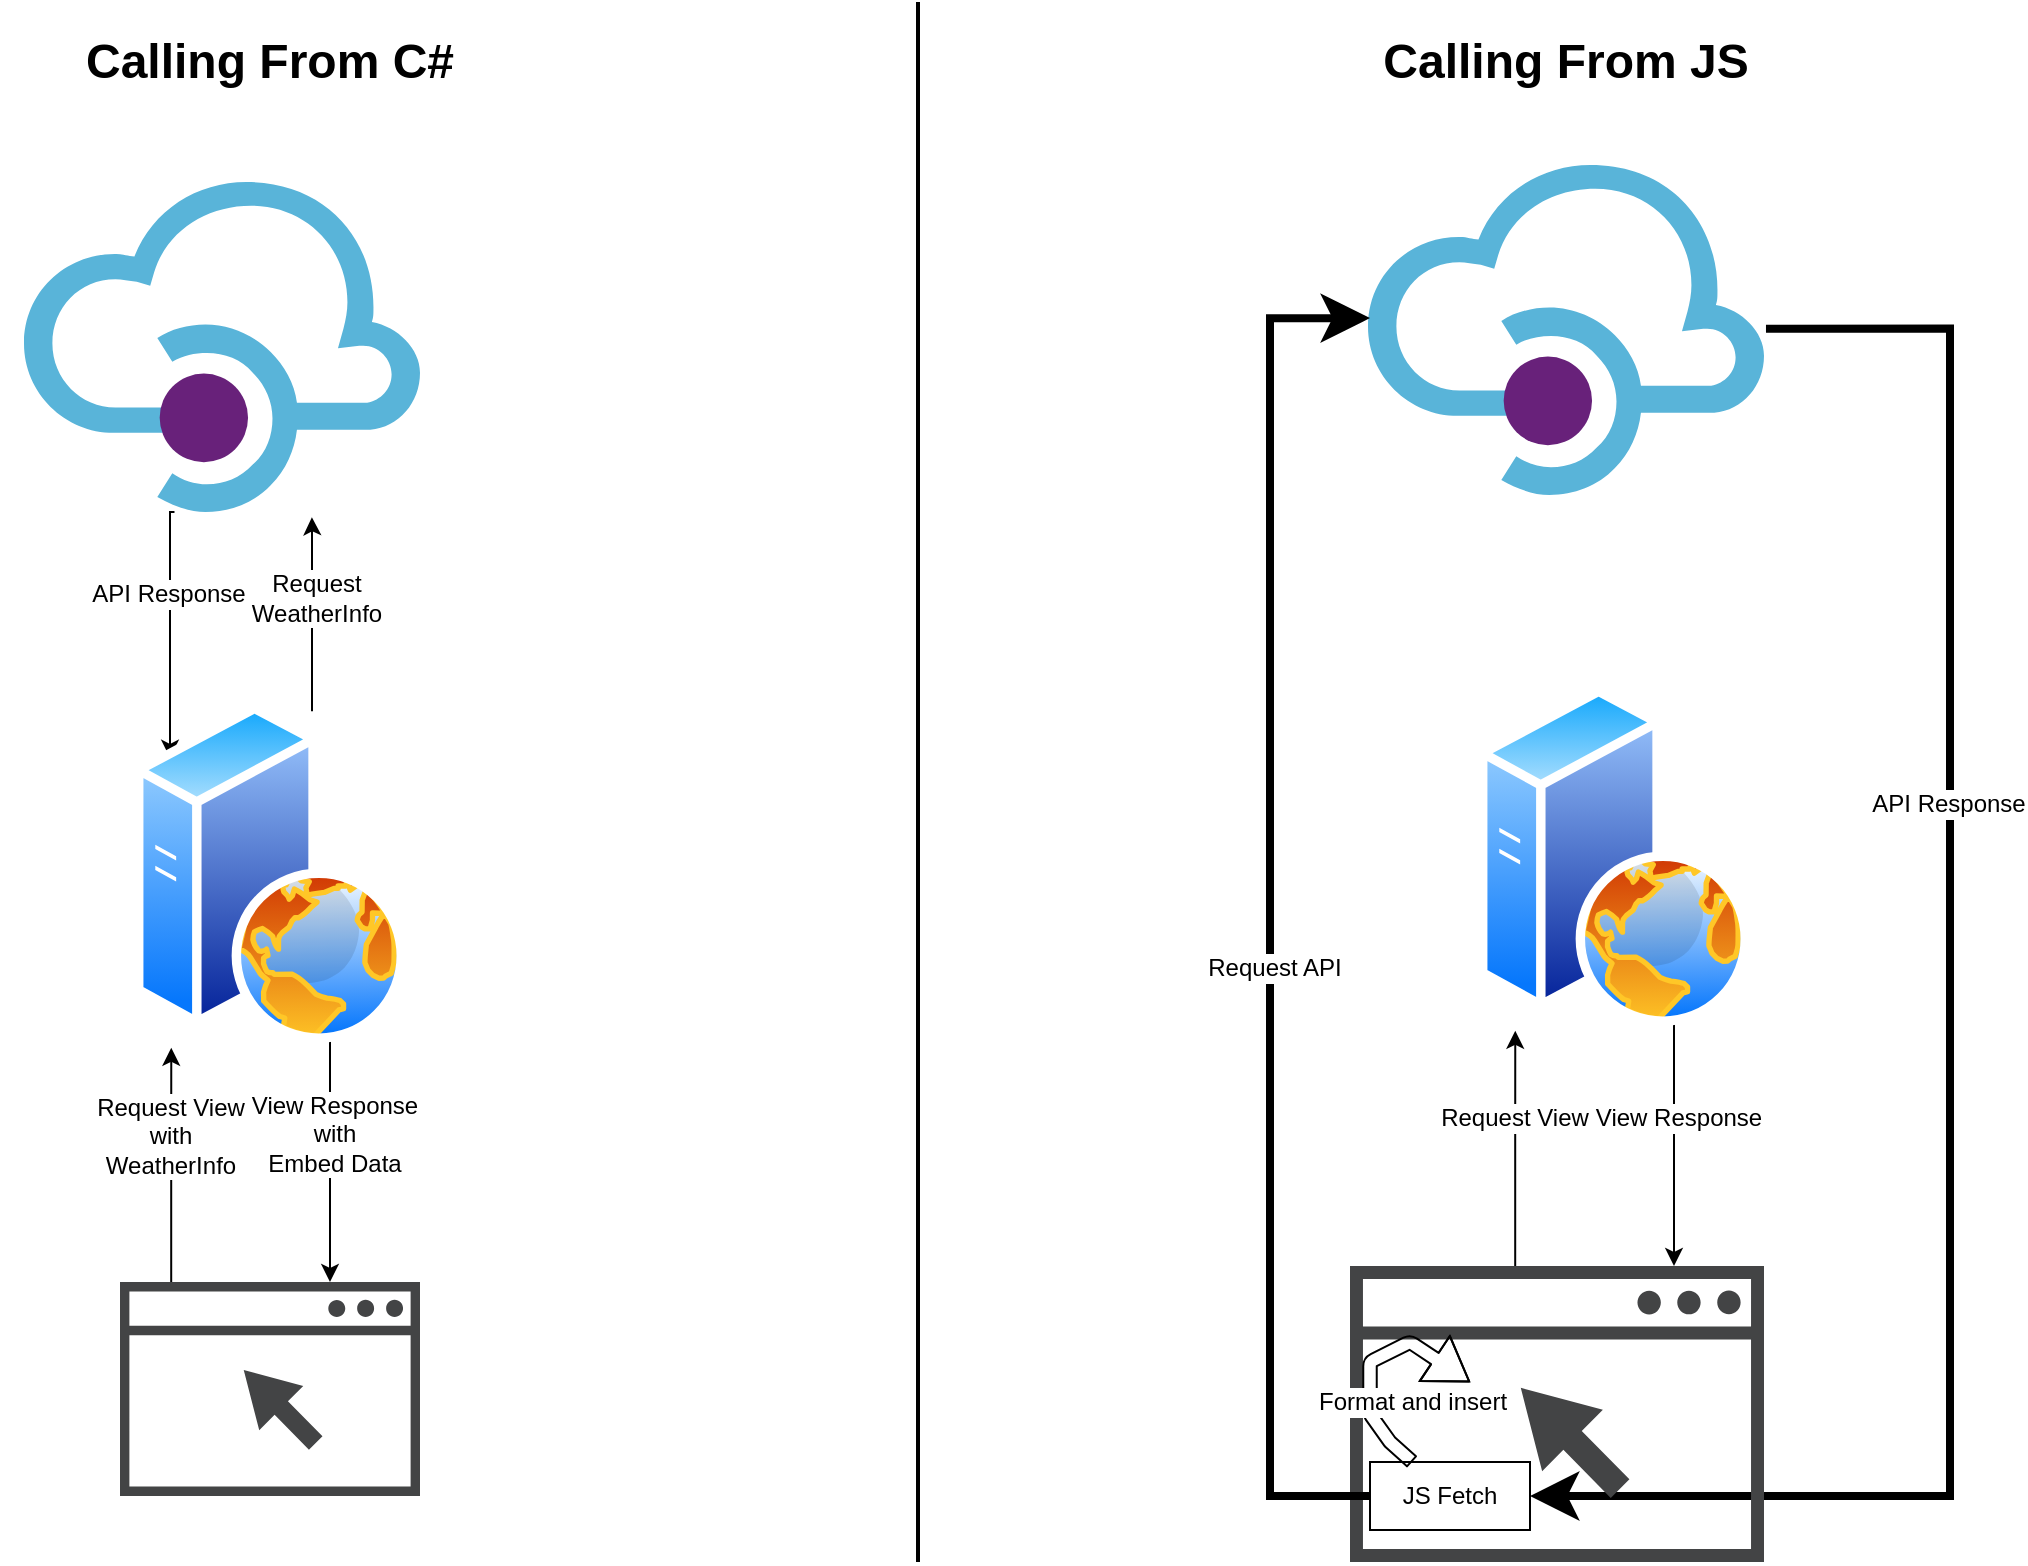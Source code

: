 <mxfile version="10.8.0" type="device"><diagram id="Pl4GnIPeVLcp9jfLWM3z" name="Page-1"><mxGraphModel dx="1553" dy="1174" grid="1" gridSize="10" guides="1" tooltips="1" connect="1" arrows="1" fold="1" page="1" pageScale="1" pageWidth="1169" pageHeight="827" math="0" shadow="0"><root><mxCell id="0"/><mxCell id="1" parent="0"/><mxCell id="JSJJYdC3lwpPsGH8f19R-19" style="edgeStyle=orthogonalEdgeStyle;rounded=0;orthogonalLoop=1;jettySize=auto;html=1;exitX=0.38;exitY=1;exitDx=0;exitDy=0;exitPerimeter=0;" edge="1" parent="1" source="JSJJYdC3lwpPsGH8f19R-5" target="JSJJYdC3lwpPsGH8f19R-7"><mxGeometry relative="1" as="geometry"><mxPoint x="191" y="397" as="targetPoint"/><Array as="points"><mxPoint x="210" y="275"/></Array></mxGeometry></mxCell><mxCell id="JSJJYdC3lwpPsGH8f19R-27" value="API Response&lt;br&gt;" style="text;html=1;resizable=0;points=[];align=center;verticalAlign=middle;labelBackgroundColor=#ffffff;" vertex="1" connectable="0" parent="JSJJYdC3lwpPsGH8f19R-19"><mxGeometry x="-0.323" y="-1" relative="1" as="geometry"><mxPoint as="offset"/></mxGeometry></mxCell><mxCell id="JSJJYdC3lwpPsGH8f19R-5" value="" style="aspect=fixed;html=1;perimeter=none;align=center;shadow=0;dashed=0;image;fontSize=12;image=img/lib/mscae/API_Management.svg;" vertex="1" parent="1"><mxGeometry x="137" y="110" width="198" height="165" as="geometry"/></mxCell><mxCell id="JSJJYdC3lwpPsGH8f19R-14" style="edgeStyle=orthogonalEdgeStyle;rounded=0;orthogonalLoop=1;jettySize=auto;html=1;entryX=0.137;entryY=1.014;entryDx=0;entryDy=0;entryPerimeter=0;" edge="1" parent="1" source="JSJJYdC3lwpPsGH8f19R-6" target="JSJJYdC3lwpPsGH8f19R-7"><mxGeometry relative="1" as="geometry"><Array as="points"><mxPoint x="211" y="600"/></Array></mxGeometry></mxCell><mxCell id="JSJJYdC3lwpPsGH8f19R-28" value="Request View&lt;br&gt;with&lt;br&gt;WeatherInfo" style="text;html=1;resizable=0;points=[];align=center;verticalAlign=middle;labelBackgroundColor=#ffffff;" vertex="1" connectable="0" parent="JSJJYdC3lwpPsGH8f19R-14"><mxGeometry x="0.257" y="1" relative="1" as="geometry"><mxPoint as="offset"/></mxGeometry></mxCell><mxCell id="JSJJYdC3lwpPsGH8f19R-6" value="" style="pointerEvents=1;shadow=0;dashed=0;html=1;strokeColor=none;fillColor=#434445;aspect=fixed;labelPosition=center;verticalLabelPosition=bottom;verticalAlign=top;align=center;outlineConnect=0;shape=mxgraph.vvd.web_browser;" vertex="1" parent="1"><mxGeometry x="185" y="660" width="150" height="107" as="geometry"/></mxCell><mxCell id="JSJJYdC3lwpPsGH8f19R-16" style="edgeStyle=orthogonalEdgeStyle;rounded=0;orthogonalLoop=1;jettySize=auto;html=1;entryX=0.727;entryY=1.016;entryDx=0;entryDy=0;entryPerimeter=0;" edge="1" parent="1" source="JSJJYdC3lwpPsGH8f19R-7" target="JSJJYdC3lwpPsGH8f19R-5"><mxGeometry relative="1" as="geometry"><Array as="points"><mxPoint x="281" y="280"/><mxPoint x="281" y="280"/></Array></mxGeometry></mxCell><mxCell id="JSJJYdC3lwpPsGH8f19R-26" value="Request&lt;br&gt;WeatherInfo&lt;br&gt;" style="text;html=1;resizable=0;points=[];align=center;verticalAlign=middle;labelBackgroundColor=#ffffff;" vertex="1" connectable="0" parent="JSJJYdC3lwpPsGH8f19R-16"><mxGeometry x="0.166" y="-2" relative="1" as="geometry"><mxPoint as="offset"/></mxGeometry></mxCell><mxCell id="JSJJYdC3lwpPsGH8f19R-20" style="edgeStyle=orthogonalEdgeStyle;rounded=0;orthogonalLoop=1;jettySize=auto;html=1;" edge="1" parent="1" source="JSJJYdC3lwpPsGH8f19R-7" target="JSJJYdC3lwpPsGH8f19R-6"><mxGeometry relative="1" as="geometry"><Array as="points"><mxPoint x="290" y="570"/><mxPoint x="290" y="570"/></Array></mxGeometry></mxCell><mxCell id="JSJJYdC3lwpPsGH8f19R-30" value="View Response&lt;br&gt;with&lt;br&gt;Embed Data&lt;br&gt;" style="text;html=1;resizable=0;points=[];align=center;verticalAlign=middle;labelBackgroundColor=#ffffff;" vertex="1" connectable="0" parent="JSJJYdC3lwpPsGH8f19R-20"><mxGeometry x="-0.163" y="2" relative="1" as="geometry"><mxPoint as="offset"/></mxGeometry></mxCell><mxCell id="JSJJYdC3lwpPsGH8f19R-7" value="" style="aspect=fixed;perimeter=ellipsePerimeter;html=1;align=center;shadow=0;dashed=0;spacingTop=3;image;image=img/lib/active_directory/web_server.svg;" vertex="1" parent="1"><mxGeometry x="192" y="370.5" width="136" height="170" as="geometry"/></mxCell><mxCell id="JSJJYdC3lwpPsGH8f19R-8" value="" style="line;strokeWidth=2;direction=south;html=1;" vertex="1" parent="1"><mxGeometry x="579" y="20" width="10" height="780" as="geometry"/></mxCell><mxCell id="JSJJYdC3lwpPsGH8f19R-9" value="&lt;h1&gt;Calling From C#&lt;/h1&gt;" style="text;html=1;strokeColor=none;fillColor=none;align=center;verticalAlign=middle;whiteSpace=wrap;rounded=0;" vertex="1" parent="1"><mxGeometry x="125" y="40" width="270" height="20" as="geometry"/></mxCell><mxCell id="JSJJYdC3lwpPsGH8f19R-10" value="&lt;h1&gt;Calling From JS&lt;/h1&gt;" style="text;html=1;strokeColor=none;fillColor=none;align=center;verticalAlign=middle;whiteSpace=wrap;rounded=0;" vertex="1" parent="1"><mxGeometry x="773" y="40" width="270" height="20" as="geometry"/></mxCell><mxCell id="JSJJYdC3lwpPsGH8f19R-45" style="edgeStyle=orthogonalEdgeStyle;rounded=0;orthogonalLoop=1;jettySize=auto;html=1;exitX=1.005;exitY=0.496;exitDx=0;exitDy=0;exitPerimeter=0;entryX=1;entryY=0.5;entryDx=0;entryDy=0;endSize=12;strokeWidth=4;" edge="1" parent="1" source="JSJJYdC3lwpPsGH8f19R-33" target="JSJJYdC3lwpPsGH8f19R-42"><mxGeometry relative="1" as="geometry"><Array as="points"><mxPoint x="1100" y="183"/><mxPoint x="1100" y="767"/></Array></mxGeometry></mxCell><mxCell id="JSJJYdC3lwpPsGH8f19R-47" value="API Response" style="text;html=1;resizable=0;points=[];align=center;verticalAlign=middle;labelBackgroundColor=#ffffff;" vertex="1" connectable="0" parent="JSJJYdC3lwpPsGH8f19R-45"><mxGeometry x="-0.257" y="-1" relative="1" as="geometry"><mxPoint as="offset"/></mxGeometry></mxCell><mxCell id="JSJJYdC3lwpPsGH8f19R-33" value="" style="aspect=fixed;html=1;perimeter=none;align=center;shadow=0;dashed=0;image;fontSize=12;image=img/lib/mscae/API_Management.svg;" vertex="1" parent="1"><mxGeometry x="809" y="101.5" width="198" height="165" as="geometry"/></mxCell><mxCell id="JSJJYdC3lwpPsGH8f19R-34" style="edgeStyle=orthogonalEdgeStyle;rounded=0;orthogonalLoop=1;jettySize=auto;html=1;entryX=0.137;entryY=1.014;entryDx=0;entryDy=0;entryPerimeter=0;" edge="1" source="JSJJYdC3lwpPsGH8f19R-36" target="JSJJYdC3lwpPsGH8f19R-41" parent="1"><mxGeometry relative="1" as="geometry"><Array as="points"><mxPoint x="883" y="591.5"/></Array></mxGeometry></mxCell><mxCell id="JSJJYdC3lwpPsGH8f19R-35" value="Request View" style="text;html=1;resizable=0;points=[];align=center;verticalAlign=middle;labelBackgroundColor=#ffffff;" vertex="1" connectable="0" parent="JSJJYdC3lwpPsGH8f19R-34"><mxGeometry x="0.257" y="1" relative="1" as="geometry"><mxPoint as="offset"/></mxGeometry></mxCell><mxCell id="JSJJYdC3lwpPsGH8f19R-36" value="" style="pointerEvents=1;shadow=0;dashed=0;html=1;strokeColor=none;fillColor=#434445;aspect=fixed;labelPosition=center;verticalLabelPosition=bottom;verticalAlign=top;align=center;outlineConnect=0;shape=mxgraph.vvd.web_browser;" vertex="1" parent="1"><mxGeometry x="800" y="652" width="207" height="148" as="geometry"/></mxCell><mxCell id="JSJJYdC3lwpPsGH8f19R-39" style="edgeStyle=orthogonalEdgeStyle;rounded=0;orthogonalLoop=1;jettySize=auto;html=1;" edge="1" source="JSJJYdC3lwpPsGH8f19R-41" target="JSJJYdC3lwpPsGH8f19R-36" parent="1"><mxGeometry relative="1" as="geometry"><Array as="points"><mxPoint x="962" y="561.5"/><mxPoint x="962" y="561.5"/></Array></mxGeometry></mxCell><mxCell id="JSJJYdC3lwpPsGH8f19R-40" value="View Response" style="text;html=1;resizable=0;points=[];align=center;verticalAlign=middle;labelBackgroundColor=#ffffff;" vertex="1" connectable="0" parent="JSJJYdC3lwpPsGH8f19R-39"><mxGeometry x="-0.163" y="2" relative="1" as="geometry"><mxPoint as="offset"/></mxGeometry></mxCell><mxCell id="JSJJYdC3lwpPsGH8f19R-41" value="" style="aspect=fixed;perimeter=ellipsePerimeter;html=1;align=center;shadow=0;dashed=0;spacingTop=3;image;image=img/lib/active_directory/web_server.svg;" vertex="1" parent="1"><mxGeometry x="864" y="362" width="136" height="170" as="geometry"/></mxCell><mxCell id="JSJJYdC3lwpPsGH8f19R-43" style="edgeStyle=orthogonalEdgeStyle;rounded=0;orthogonalLoop=1;jettySize=auto;html=1;entryX=0.005;entryY=0.464;entryDx=0;entryDy=0;entryPerimeter=0;endSize=12;strokeWidth=4;" edge="1" parent="1" source="JSJJYdC3lwpPsGH8f19R-42" target="JSJJYdC3lwpPsGH8f19R-33"><mxGeometry relative="1" as="geometry"><Array as="points"><mxPoint x="760" y="767"/><mxPoint x="760" y="178"/></Array></mxGeometry></mxCell><mxCell id="JSJJYdC3lwpPsGH8f19R-44" value="Request API" style="text;html=1;resizable=0;points=[];align=center;verticalAlign=middle;labelBackgroundColor=#ffffff;" vertex="1" connectable="0" parent="JSJJYdC3lwpPsGH8f19R-43"><mxGeometry x="-0.089" y="-2" relative="1" as="geometry"><mxPoint as="offset"/></mxGeometry></mxCell><mxCell id="JSJJYdC3lwpPsGH8f19R-42" value="JS Fetch" style="rounded=0;whiteSpace=wrap;html=1;" vertex="1" parent="1"><mxGeometry x="810" y="750" width="80" height="34" as="geometry"/></mxCell><mxCell id="JSJJYdC3lwpPsGH8f19R-48" value="" style="shape=flexArrow;endArrow=classic;html=1;endWidth=19.362;endSize=6.547;width=6.744;" edge="1" parent="1" source="JSJJYdC3lwpPsGH8f19R-42"><mxGeometry width="50" height="50" relative="1" as="geometry"><mxPoint x="840" y="749.5" as="sourcePoint"/><mxPoint x="860" y="710" as="targetPoint"/><Array as="points"><mxPoint x="820" y="740"/><mxPoint x="810" y="726"/><mxPoint x="810" y="700"/><mxPoint x="830" y="690"/></Array></mxGeometry></mxCell><mxCell id="JSJJYdC3lwpPsGH8f19R-49" value="Format and insert" style="text;html=1;resizable=0;points=[];align=center;verticalAlign=middle;labelBackgroundColor=#ffffff;" vertex="1" connectable="0" parent="JSJJYdC3lwpPsGH8f19R-48"><mxGeometry x="0.497" y="-16" relative="1" as="geometry"><mxPoint x="3.5" y="13" as="offset"/></mxGeometry></mxCell></root></mxGraphModel></diagram></mxfile>